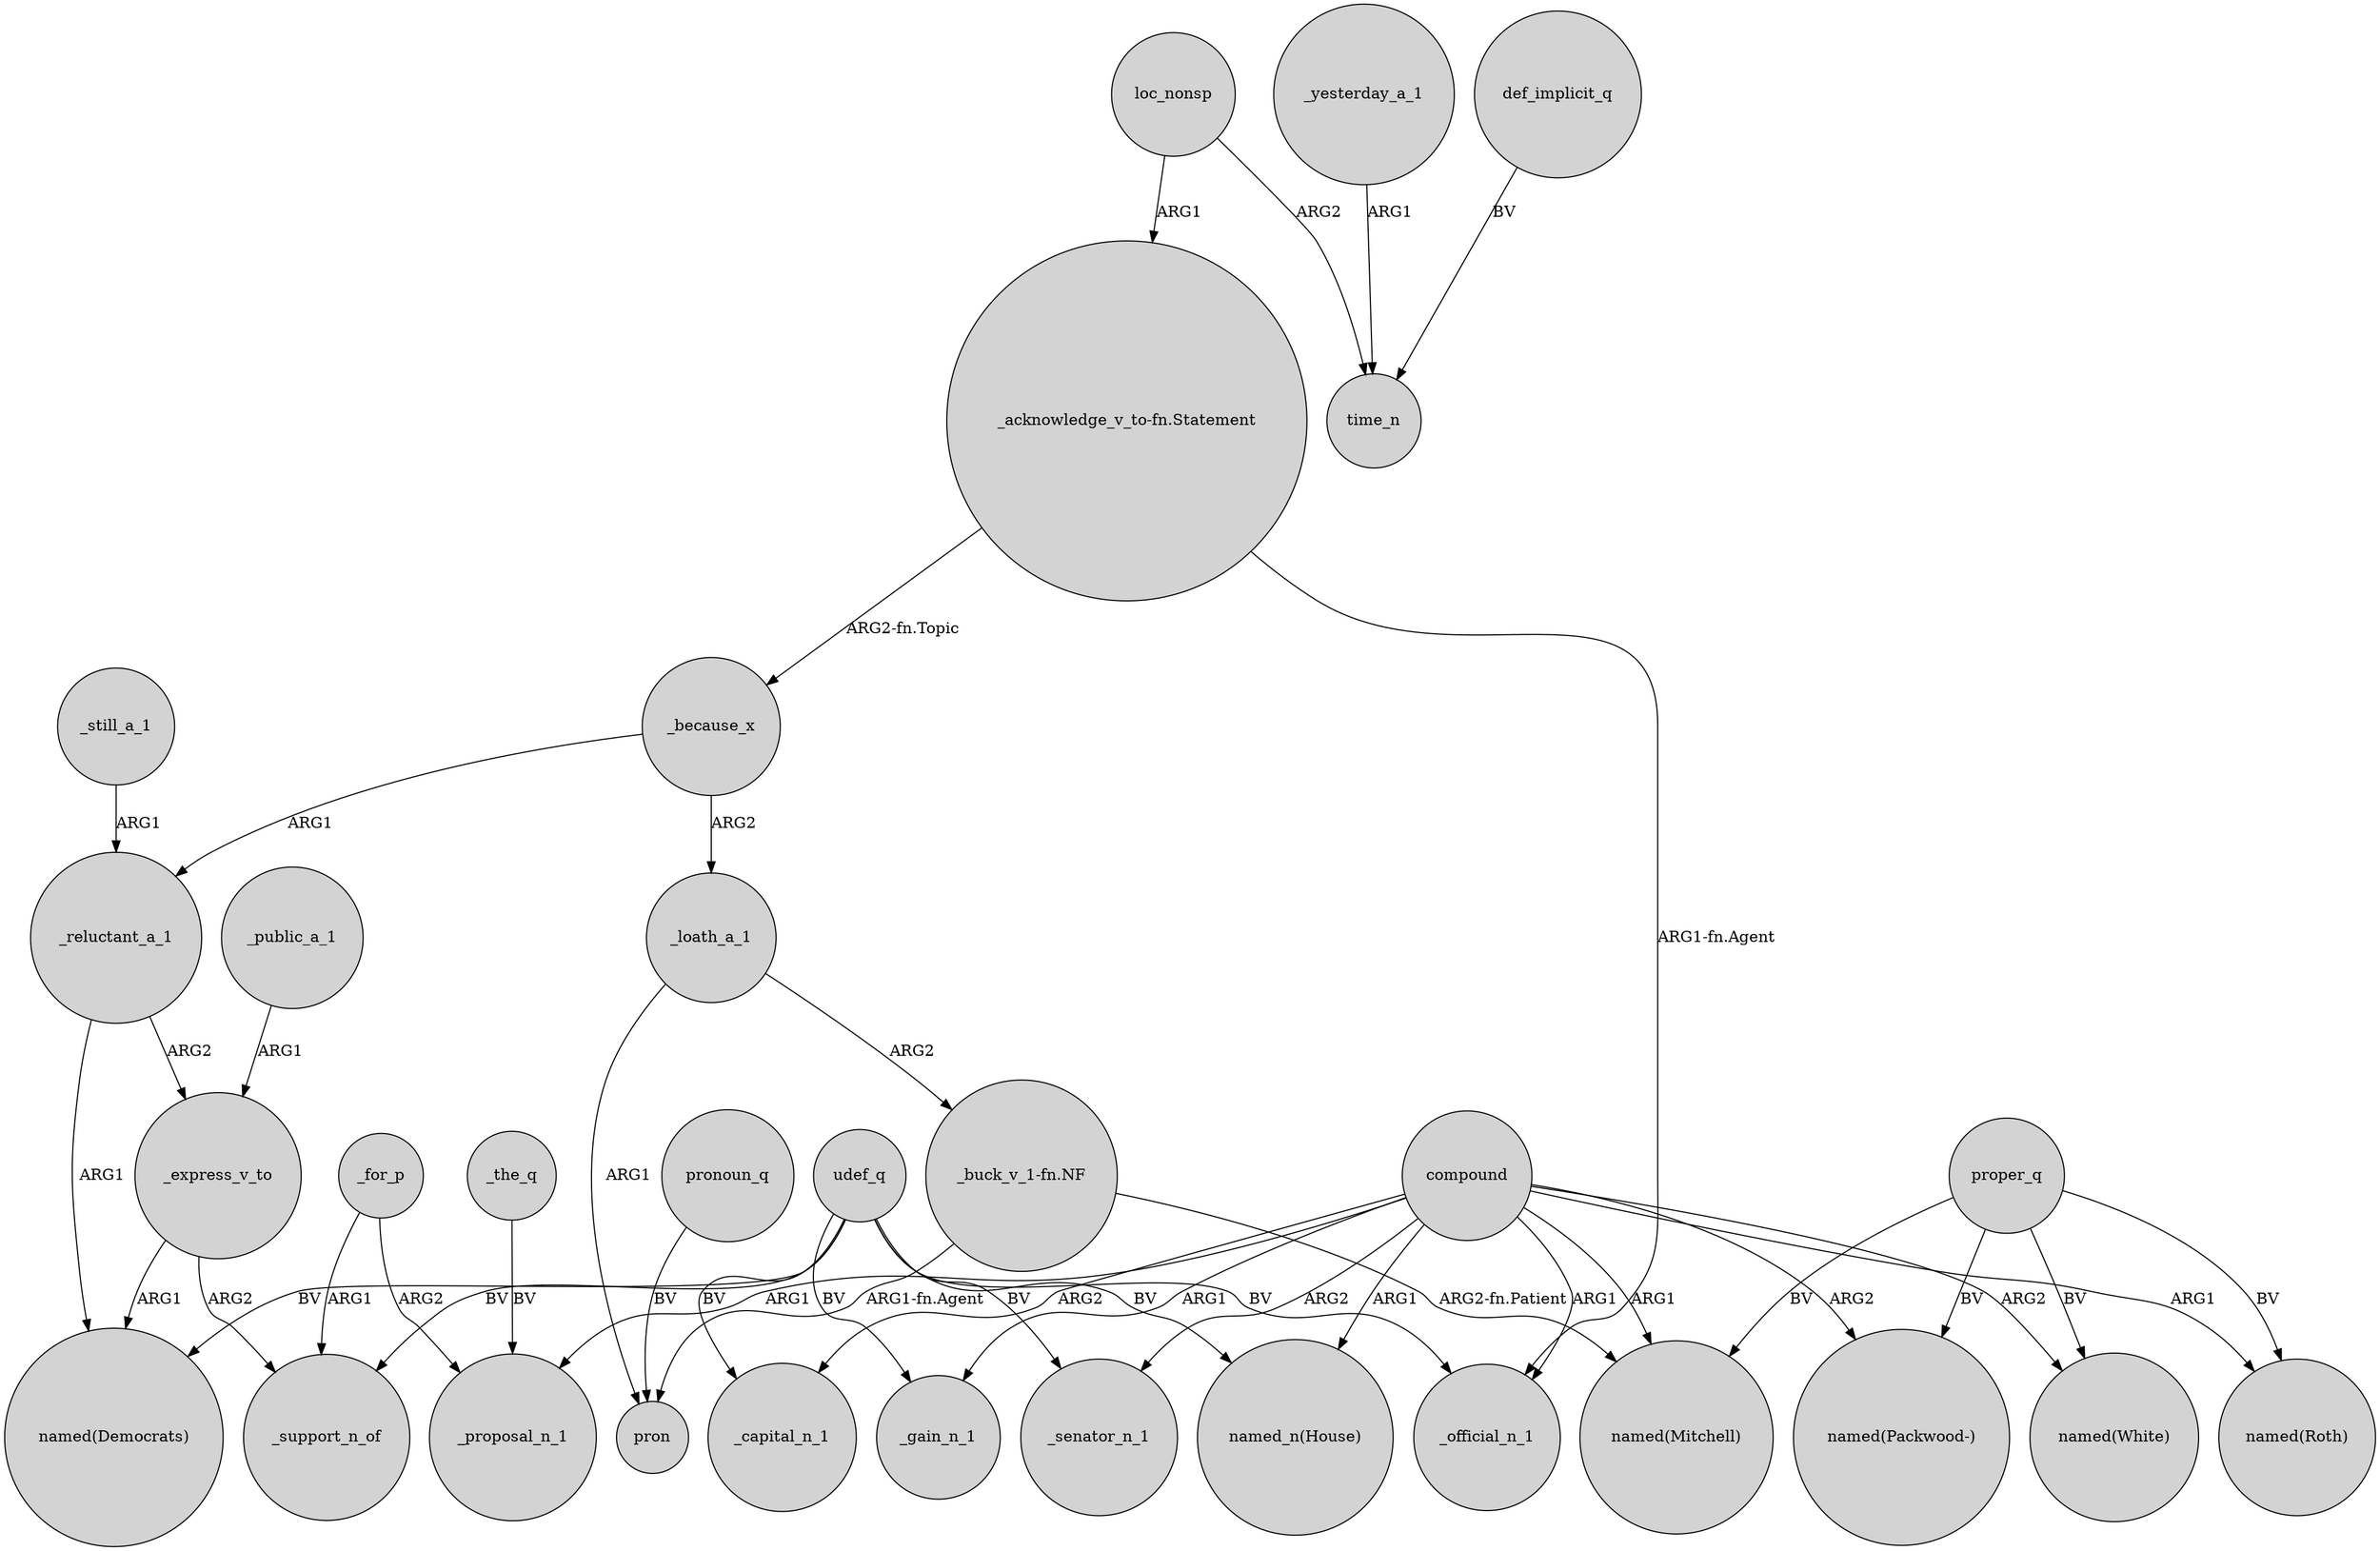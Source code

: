 digraph {
	node [shape=circle style=filled]
	udef_q -> "named_n(House)" [label=BV]
	_loath_a_1 -> "_buck_v_1-fn.NF" [label=ARG2]
	_yesterday_a_1 -> time_n [label=ARG1]
	udef_q -> _senator_n_1 [label=BV]
	_the_q -> _proposal_n_1 [label=BV]
	"_buck_v_1-fn.NF" -> pron [label="ARG1-fn.Agent"]
	compound -> _capital_n_1 [label=ARG2]
	udef_q -> _gain_n_1 [label=BV]
	_express_v_to -> "named(Democrats)" [label=ARG1]
	compound -> "named(White)" [label=ARG2]
	udef_q -> "named(Democrats)" [label=BV]
	_express_v_to -> _support_n_of [label=ARG2]
	compound -> "named_n(House)" [label=ARG1]
	_loath_a_1 -> pron [label=ARG1]
	"_buck_v_1-fn.NF" -> "named(Mitchell)" [label="ARG2-fn.Patient"]
	loc_nonsp -> "_acknowledge_v_to-fn.Statement" [label=ARG1]
	loc_nonsp -> time_n [label=ARG2]
	_for_p -> _support_n_of [label=ARG1]
	compound -> "named(Mitchell)" [label=ARG1]
	_reluctant_a_1 -> _express_v_to [label=ARG2]
	proper_q -> "named(White)" [label=BV]
	pronoun_q -> pron [label=BV]
	udef_q -> _official_n_1 [label=BV]
	compound -> "named(Roth)" [label=ARG1]
	proper_q -> "named(Roth)" [label=BV]
	compound -> _senator_n_1 [label=ARG2]
	_public_a_1 -> _express_v_to [label=ARG1]
	_because_x -> _reluctant_a_1 [label=ARG1]
	_still_a_1 -> _reluctant_a_1 [label=ARG1]
	compound -> "named(Packwood-)" [label=ARG2]
	proper_q -> "named(Mitchell)" [label=BV]
	compound -> _gain_n_1 [label=ARG1]
	compound -> _official_n_1 [label=ARG1]
	udef_q -> _support_n_of [label=BV]
	proper_q -> "named(Packwood-)" [label=BV]
	_because_x -> _loath_a_1 [label=ARG2]
	compound -> _proposal_n_1 [label=ARG1]
	"_acknowledge_v_to-fn.Statement" -> _official_n_1 [label="ARG1-fn.Agent"]
	_reluctant_a_1 -> "named(Democrats)" [label=ARG1]
	_for_p -> _proposal_n_1 [label=ARG2]
	def_implicit_q -> time_n [label=BV]
	udef_q -> _capital_n_1 [label=BV]
	"_acknowledge_v_to-fn.Statement" -> _because_x [label="ARG2-fn.Topic"]
}
